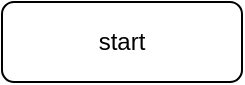 <mxfile version="12.9.11" type="github">
  <diagram id="fjVPkqI6Ll-SAAi2lwUv" name="第 1 页">
    <mxGraphModel dx="1372" dy="833" grid="1" gridSize="10" guides="1" tooltips="1" connect="1" arrows="1" fold="1" page="1" pageScale="1" pageWidth="827" pageHeight="1169" math="0" shadow="0">
      <root>
        <mxCell id="0" />
        <mxCell id="1" parent="0" />
        <mxCell id="n4z7Z871F5fIzce874iC-1" value="start" style="rounded=1;whiteSpace=wrap;html=1;" vertex="1" parent="1">
          <mxGeometry x="120" y="120" width="120" height="40" as="geometry" />
        </mxCell>
      </root>
    </mxGraphModel>
  </diagram>
</mxfile>
